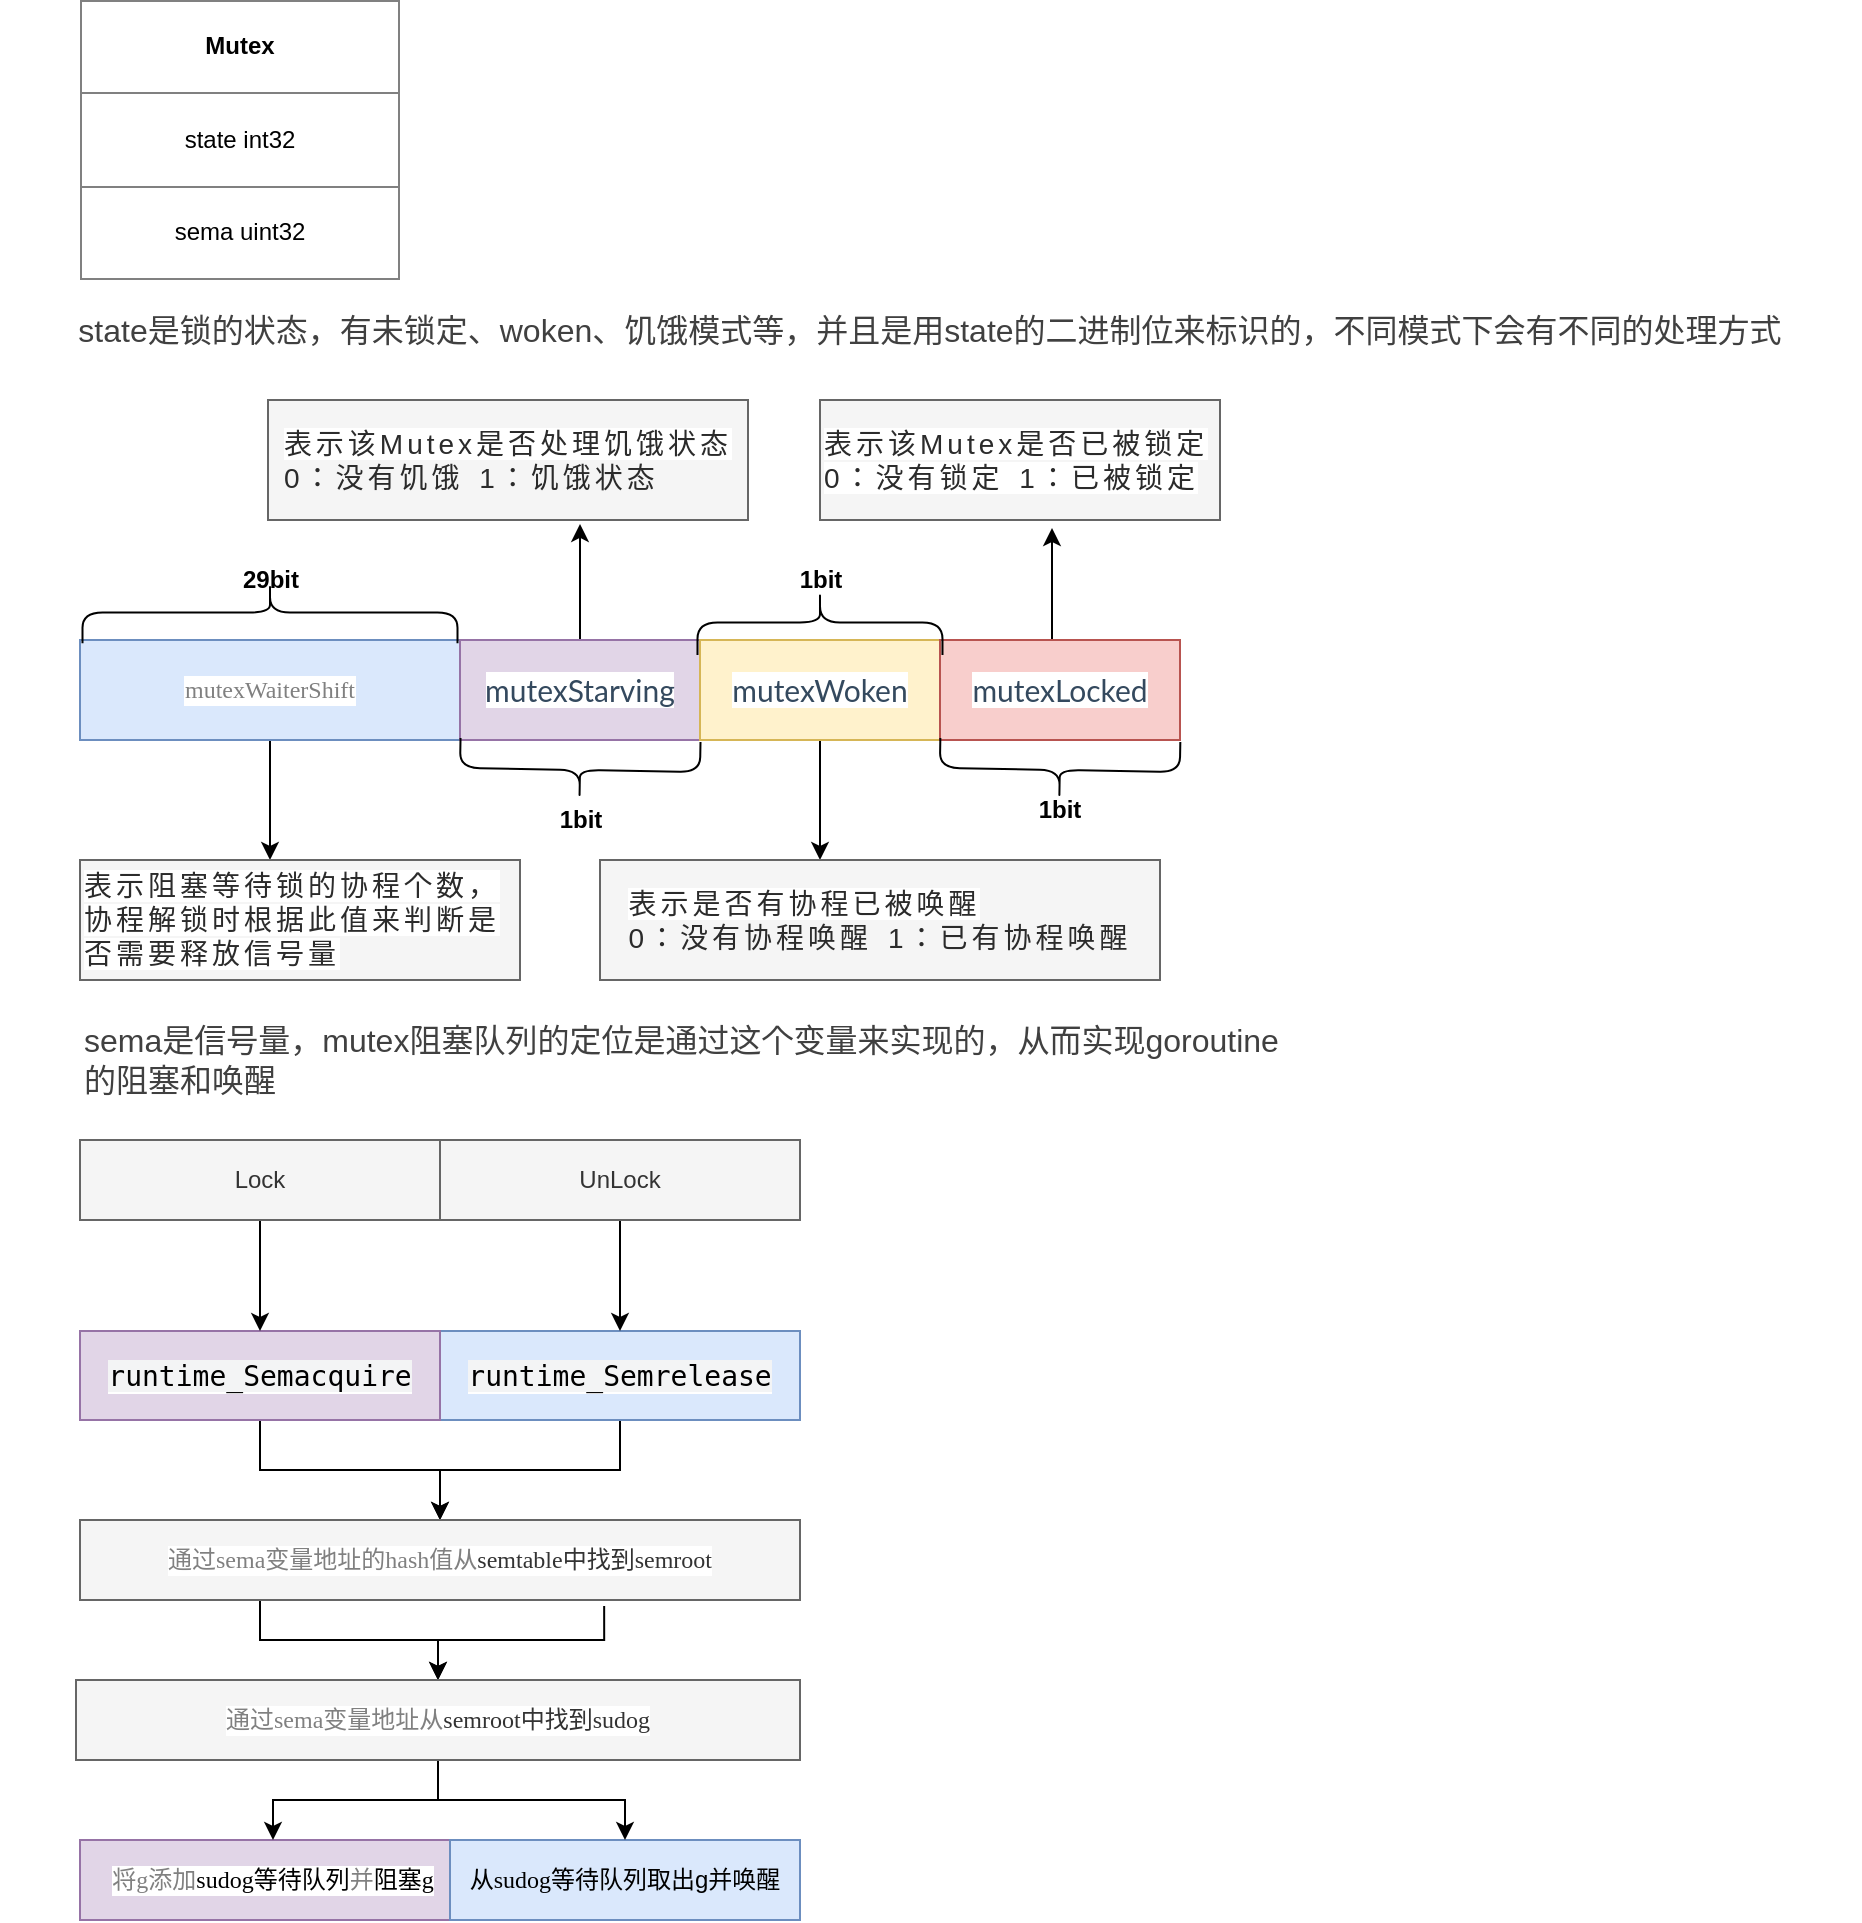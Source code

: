 <mxfile version="17.2.1" type="device"><diagram id="01WXpgZytdRfSSbBDhut" name="第 1 页"><mxGraphModel dx="1106" dy="852" grid="1" gridSize="10" guides="1" tooltips="1" connect="1" arrows="1" fold="1" page="1" pageScale="1" pageWidth="827" pageHeight="1169" math="0" shadow="0"><root><mxCell id="0"/><mxCell id="1" parent="0"/><mxCell id="u4MS16B3DULFV2ZR21EX-2" value="&lt;table border=&quot;1&quot; width=&quot;100%&quot; cellpadding=&quot;4&quot; style=&quot;width: 100% ; height: 100% ; border-collapse: collapse&quot;&gt;&lt;tbody&gt;&lt;tr&gt;&lt;th align=&quot;center&quot;&gt;&lt;b&gt;Mutex&lt;/b&gt;&lt;/th&gt;&lt;/tr&gt;&lt;tr&gt;&lt;td align=&quot;center&quot;&gt;state int32&lt;/td&gt;&lt;/tr&gt;&lt;tr&gt;&lt;td align=&quot;center&quot;&gt;sema uint32&lt;/td&gt;&lt;/tr&gt;&lt;/tbody&gt;&lt;/table&gt;" style="text;html=1;overflow=fill;" parent="1" vertex="1"><mxGeometry x="80" y="20" width="160" height="140" as="geometry"/></mxCell><mxCell id="Bdn7f0obLnMCrazXXxr--2" value="" style="edgeStyle=orthogonalEdgeStyle;rounded=0;orthogonalLoop=1;jettySize=auto;html=1;" parent="1" source="u4MS16B3DULFV2ZR21EX-5" target="u4MS16B3DULFV2ZR21EX-12" edge="1"><mxGeometry relative="1" as="geometry"><Array as="points"><mxPoint x="175" y="430"/><mxPoint x="175" y="430"/></Array></mxGeometry></mxCell><mxCell id="u4MS16B3DULFV2ZR21EX-5" value="&lt;pre style=&quot;background-color: #ffffff ; color: #24292e ; font-family: &amp;#34;menlo&amp;#34; ; font-size: 9.0pt&quot;&gt;&lt;span style=&quot;color: #808080&quot;&gt;mutexWaiterShift&lt;/span&gt;&lt;/pre&gt;" style="rounded=0;whiteSpace=wrap;html=1;fillColor=#dae8fc;strokeColor=#6c8ebf;" parent="1" vertex="1"><mxGeometry x="80" y="340" width="190" height="50" as="geometry"/></mxCell><mxCell id="u4MS16B3DULFV2ZR21EX-28" value="" style="edgeStyle=orthogonalEdgeStyle;rounded=0;orthogonalLoop=1;jettySize=auto;html=1;entryX=0.65;entryY=1.033;entryDx=0;entryDy=0;entryPerimeter=0;" parent="1" source="u4MS16B3DULFV2ZR21EX-6" target="u4MS16B3DULFV2ZR21EX-15" edge="1"><mxGeometry relative="1" as="geometry"/></mxCell><mxCell id="u4MS16B3DULFV2ZR21EX-6" value="&lt;span style=&quot;color: rgb(52 , 73 , 94) ; font-family: &amp;#34;lato&amp;#34; , sans-serif ; font-size: 15px ; text-align: left ; background-color: rgb(255 , 255 , 255)&quot;&gt;mutexStarving&lt;/span&gt;" style="rounded=0;whiteSpace=wrap;html=1;fillColor=#e1d5e7;strokeColor=#9673a6;" parent="1" vertex="1"><mxGeometry x="270" y="340" width="120" height="50" as="geometry"/></mxCell><mxCell id="u4MS16B3DULFV2ZR21EX-25" value="" style="edgeStyle=orthogonalEdgeStyle;rounded=0;orthogonalLoop=1;jettySize=auto;html=1;" parent="1" source="u4MS16B3DULFV2ZR21EX-7" target="u4MS16B3DULFV2ZR21EX-16" edge="1"><mxGeometry relative="1" as="geometry"><Array as="points"><mxPoint x="450" y="440"/><mxPoint x="450" y="440"/></Array></mxGeometry></mxCell><mxCell id="u4MS16B3DULFV2ZR21EX-7" value="&lt;span style=&quot;color: rgb(52 , 73 , 94) ; font-family: &amp;#34;lato&amp;#34; , sans-serif ; font-size: 15px ; text-align: left ; background-color: rgb(255 , 255 , 255)&quot;&gt;mutexWoken&lt;/span&gt;" style="rounded=0;whiteSpace=wrap;html=1;fillColor=#fff2cc;strokeColor=#d6b656;" parent="1" vertex="1"><mxGeometry x="390" y="340" width="120" height="50" as="geometry"/></mxCell><mxCell id="u4MS16B3DULFV2ZR21EX-29" value="" style="edgeStyle=orthogonalEdgeStyle;rounded=0;orthogonalLoop=1;jettySize=auto;html=1;entryX=0.58;entryY=1.067;entryDx=0;entryDy=0;entryPerimeter=0;" parent="1" source="u4MS16B3DULFV2ZR21EX-8" target="u4MS16B3DULFV2ZR21EX-18" edge="1"><mxGeometry relative="1" as="geometry"><Array as="points"><mxPoint x="566" y="330"/><mxPoint x="566" y="330"/></Array></mxGeometry></mxCell><mxCell id="u4MS16B3DULFV2ZR21EX-8" value="&lt;span style=&quot;color: rgb(52 , 73 , 94) ; font-family: &amp;#34;lato&amp;#34; , sans-serif ; font-size: 15px ; text-align: left ; background-color: rgb(255 , 255 , 255)&quot;&gt;mutexLocked&lt;/span&gt;" style="rounded=0;whiteSpace=wrap;html=1;fillColor=#f8cecc;strokeColor=#b85450;" parent="1" vertex="1"><mxGeometry x="510" y="340" width="120" height="50" as="geometry"/></mxCell><mxCell id="u4MS16B3DULFV2ZR21EX-12" value="&lt;span style=&quot;color: rgb(43 , 43 , 43) ; font-family: , , , &amp;#34;helvetica neue&amp;#34; , &amp;#34;pingfang sc&amp;#34; , &amp;#34;hiragino sans gb&amp;#34; , &amp;#34;microsoft yahei&amp;#34; , &amp;#34;arial&amp;#34; , sans-serif ; font-size: 14px ; letter-spacing: 2px ; word-spacing: 2px ; background-color: rgb(255 , 255 , 255)&quot;&gt;表示阻塞等待锁的协程个数，协程解锁时根据此值来判断是否需要释放信号量&lt;/span&gt;" style="text;html=1;strokeColor=#666666;fillColor=#f5f5f5;align=left;verticalAlign=middle;whiteSpace=wrap;rounded=0;fontColor=#333333;" parent="1" vertex="1"><mxGeometry x="80" y="450" width="220" height="60" as="geometry"/></mxCell><mxCell id="u4MS16B3DULFV2ZR21EX-15" value="&lt;div style=&quot;text-align: left&quot;&gt;&lt;span style=&quot;background-color: rgb(255 , 255 , 255) ; color: rgb(43 , 43 , 43) ; font-size: 14px ; letter-spacing: 2px ; word-spacing: 2px&quot;&gt;表示该Mutex是否处理饥饿状态&lt;/span&gt;&lt;/div&gt;&lt;span style=&quot;color: rgb(43 , 43 , 43) ; font-family: , , , &amp;#34;helvetica neue&amp;#34; , &amp;#34;pingfang sc&amp;#34; , &amp;#34;hiragino sans gb&amp;#34; , &amp;#34;microsoft yahei&amp;#34; , &amp;#34;arial&amp;#34; , sans-serif ; font-size: 14px ; letter-spacing: 2px ; word-spacing: 2px ; background-color: rgb(255 , 255 , 255)&quot;&gt;&lt;div style=&quot;text-align: left&quot;&gt;0：没有饥饿 1：饥饿状态&lt;/div&gt;&lt;/span&gt;" style="text;html=1;strokeColor=#666666;fillColor=#f5f5f5;align=center;verticalAlign=middle;whiteSpace=wrap;rounded=0;fontColor=#333333;" parent="1" vertex="1"><mxGeometry x="174" y="220" width="240" height="60" as="geometry"/></mxCell><mxCell id="u4MS16B3DULFV2ZR21EX-16" value="&lt;div style=&quot;text-align: left&quot;&gt;&lt;span style=&quot;background-color: rgb(255 , 255 , 255) ; color: rgb(43 , 43 , 43) ; font-size: 14px ; letter-spacing: 2px ; word-spacing: 2px&quot;&gt;表示是否有协程已被唤醒&lt;/span&gt;&lt;/div&gt;&lt;span style=&quot;color: rgb(43 , 43 , 43) ; font-family: , , , &amp;#34;helvetica neue&amp;#34; , &amp;#34;pingfang sc&amp;#34; , &amp;#34;hiragino sans gb&amp;#34; , &amp;#34;microsoft yahei&amp;#34; , &amp;#34;arial&amp;#34; , sans-serif ; font-size: 14px ; letter-spacing: 2px ; word-spacing: 2px ; background-color: rgb(255 , 255 , 255)&quot;&gt;&lt;div style=&quot;text-align: left&quot;&gt;0：没有协程唤醒 1：已有协程唤醒&lt;/div&gt;&lt;/span&gt;" style="text;html=1;strokeColor=#666666;fillColor=#f5f5f5;align=center;verticalAlign=middle;whiteSpace=wrap;rounded=0;fontColor=#333333;" parent="1" vertex="1"><mxGeometry x="340" y="450" width="280" height="60" as="geometry"/></mxCell><mxCell id="u4MS16B3DULFV2ZR21EX-18" value="&lt;span style=&quot;color: rgb(43 , 43 , 43) ; font-family: , , , &amp;#34;helvetica neue&amp;#34; , &amp;#34;pingfang sc&amp;#34; , &amp;#34;hiragino sans gb&amp;#34; , &amp;#34;microsoft yahei&amp;#34; , &amp;#34;arial&amp;#34; , sans-serif ; font-size: 14px ; letter-spacing: 2px ; word-spacing: 2px ; background-color: rgb(255 , 255 , 255)&quot;&gt;表示该Mutex是否已被锁定&lt;br&gt;&lt;/span&gt;&lt;span style=&quot;color: rgb(43 , 43 , 43) ; font-family: , , , &amp;#34;helvetica neue&amp;#34; , &amp;#34;pingfang sc&amp;#34; , &amp;#34;hiragino sans gb&amp;#34; , &amp;#34;microsoft yahei&amp;#34; , &amp;#34;arial&amp;#34; , sans-serif ; font-size: 14px ; letter-spacing: 2px ; word-spacing: 2px ; background-color: rgb(255 , 255 , 255)&quot;&gt;0：没有锁定 1：已被锁定&lt;/span&gt;" style="text;html=1;align=left;verticalAlign=middle;whiteSpace=wrap;rounded=0;fillColor=#f5f5f5;fontColor=#333333;strokeColor=#666666;" parent="1" vertex="1"><mxGeometry x="450" y="220" width="200" height="60" as="geometry"/></mxCell><mxCell id="u4MS16B3DULFV2ZR21EX-33" value="" style="shape=curlyBracket;whiteSpace=wrap;html=1;rounded=1;rotation=-89;" parent="1" vertex="1"><mxGeometry x="554.91" y="345" width="30" height="120" as="geometry"/></mxCell><mxCell id="u4MS16B3DULFV2ZR21EX-34" value="&lt;b&gt;1bit&lt;/b&gt;" style="text;html=1;strokeColor=none;fillColor=none;align=center;verticalAlign=middle;whiteSpace=wrap;rounded=0;" parent="1" vertex="1"><mxGeometry x="540" y="410" width="60" height="30" as="geometry"/></mxCell><mxCell id="u4MS16B3DULFV2ZR21EX-37" value="" style="shape=curlyBracket;whiteSpace=wrap;html=1;rounded=1;rotation=-89;" parent="1" vertex="1"><mxGeometry x="315.0" y="345" width="30" height="120" as="geometry"/></mxCell><mxCell id="u4MS16B3DULFV2ZR21EX-38" value="" style="shape=curlyBracket;whiteSpace=wrap;html=1;rounded=1;rotation=90;" parent="1" vertex="1"><mxGeometry x="159.68" y="232.5" width="30.64" height="187.5" as="geometry"/></mxCell><mxCell id="u4MS16B3DULFV2ZR21EX-40" value="&lt;b&gt;1bit&lt;/b&gt;" style="text;html=1;align=center;verticalAlign=middle;resizable=0;points=[];autosize=1;strokeColor=none;fillColor=none;" parent="1" vertex="1"><mxGeometry x="310" y="420" width="40" height="20" as="geometry"/></mxCell><mxCell id="u4MS16B3DULFV2ZR21EX-44" value="&lt;b&gt;29bit&lt;/b&gt;" style="text;html=1;align=center;verticalAlign=middle;resizable=0;points=[];autosize=1;strokeColor=none;fillColor=none;" parent="1" vertex="1"><mxGeometry x="155" y="300" width="40" height="20" as="geometry"/></mxCell><mxCell id="u4MS16B3DULFV2ZR21EX-48" value="" style="shape=curlyBracket;whiteSpace=wrap;html=1;rounded=1;rotation=90;" parent="1" vertex="1"><mxGeometry x="433.74" y="270" width="32.51" height="122.5" as="geometry"/></mxCell><mxCell id="u4MS16B3DULFV2ZR21EX-49" value="&lt;b&gt;1bit&lt;/b&gt;" style="text;html=1;align=center;verticalAlign=middle;resizable=0;points=[];autosize=1;strokeColor=none;fillColor=none;" parent="1" vertex="1"><mxGeometry x="430" y="300" width="40" height="20" as="geometry"/></mxCell><mxCell id="42VLROFnZpFSJLOh3gbW-23" value="" style="edgeStyle=orthogonalEdgeStyle;rounded=0;orthogonalLoop=1;jettySize=auto;html=1;" edge="1" parent="1" source="V90hVNHNNfLb6RcnJjjj-1" target="42VLROFnZpFSJLOh3gbW-1"><mxGeometry relative="1" as="geometry"/></mxCell><mxCell id="V90hVNHNNfLb6RcnJjjj-1" value="&lt;pre style=&quot;font-size: 9pt ; background-color: rgb(255 , 255 , 255) ; color: rgb(36 , 41 , 46) ; font-family: &amp;quot;menlo&amp;quot;&quot;&gt;&lt;span style=&quot;color: rgb(0 , 0 , 0) ; font-family: &amp;quot;source code pro&amp;quot; , &amp;quot;dejavu sans mono&amp;quot; , &amp;quot;ubuntu mono&amp;quot; , &amp;quot;anonymous pro&amp;quot; , &amp;quot;droid sans mono&amp;quot; , &amp;quot;menlo&amp;quot; , &amp;quot;monaco&amp;quot; , &amp;quot;consolas&amp;quot; , &amp;quot;inconsolata&amp;quot; , &amp;quot;courier&amp;quot; , monospace , &amp;quot;pingfang sc&amp;quot; , &amp;quot;microsoft yahei&amp;quot; , sans-serif ; font-size: 14px ; background-color: rgb(243 , 244 , 245)&quot;&gt;runtime_Semrelease&lt;/span&gt;&lt;/pre&gt;" style="rounded=0;whiteSpace=wrap;html=1;fillColor=#dae8fc;strokeColor=#6c8ebf;align=center;" vertex="1" parent="1"><mxGeometry x="260" y="685.5" width="180" height="44.5" as="geometry"/></mxCell><mxCell id="42VLROFnZpFSJLOh3gbW-24" value="" style="edgeStyle=orthogonalEdgeStyle;rounded=0;orthogonalLoop=1;jettySize=auto;html=1;" edge="1" parent="1" source="V90hVNHNNfLb6RcnJjjj-3" target="42VLROFnZpFSJLOh3gbW-1"><mxGeometry relative="1" as="geometry"/></mxCell><mxCell id="V90hVNHNNfLb6RcnJjjj-3" value="&lt;pre style=&quot;background-color: #ffffff ; color: #24292e ; font-family: &amp;#34;menlo&amp;#34; ; font-size: 9.0pt&quot;&gt;&lt;span style=&quot;color: rgb(0 , 0 , 0) ; font-family: &amp;#34;source code pro&amp;#34; , &amp;#34;dejavu sans mono&amp;#34; , &amp;#34;ubuntu mono&amp;#34; , &amp;#34;anonymous pro&amp;#34; , &amp;#34;droid sans mono&amp;#34; , &amp;#34;menlo&amp;#34; , &amp;#34;monaco&amp;#34; , &amp;#34;consolas&amp;#34; , &amp;#34;inconsolata&amp;#34; , &amp;#34;courier&amp;#34; , monospace , &amp;#34;pingfang sc&amp;#34; , &amp;#34;microsoft yahei&amp;#34; , sans-serif ; font-size: 14px ; background-color: rgb(243 , 244 , 245)&quot;&gt;runtime_Semacquire&lt;/span&gt;&lt;br&gt;&lt;/pre&gt;" style="rounded=0;whiteSpace=wrap;html=1;fillColor=#e1d5e7;strokeColor=#9673a6;" vertex="1" parent="1"><mxGeometry x="80" y="685.5" width="180" height="44.5" as="geometry"/></mxCell><mxCell id="V90hVNHNNfLb6RcnJjjj-12" value="" style="edgeStyle=orthogonalEdgeStyle;rounded=0;orthogonalLoop=1;jettySize=auto;html=1;" edge="1" parent="1" source="V90hVNHNNfLb6RcnJjjj-8" target="V90hVNHNNfLb6RcnJjjj-3"><mxGeometry relative="1" as="geometry"/></mxCell><mxCell id="V90hVNHNNfLb6RcnJjjj-8" value="Lock" style="whiteSpace=wrap;html=1;fillColor=#f5f5f5;strokeColor=#666666;fontColor=#333333;" vertex="1" parent="1"><mxGeometry x="80" y="590" width="180" height="40" as="geometry"/></mxCell><mxCell id="42VLROFnZpFSJLOh3gbW-17" value="" style="edgeStyle=orthogonalEdgeStyle;rounded=0;orthogonalLoop=1;jettySize=auto;html=1;" edge="1" parent="1" source="V90hVNHNNfLb6RcnJjjj-9" target="V90hVNHNNfLb6RcnJjjj-1"><mxGeometry relative="1" as="geometry"><Array as="points"><mxPoint x="350" y="670"/><mxPoint x="350" y="670"/></Array></mxGeometry></mxCell><mxCell id="V90hVNHNNfLb6RcnJjjj-9" value="UnLock" style="whiteSpace=wrap;html=1;fillColor=#f5f5f5;fontColor=#333333;strokeColor=#666666;" vertex="1" parent="1"><mxGeometry x="260" y="590" width="180" height="40" as="geometry"/></mxCell><mxCell id="V90hVNHNNfLb6RcnJjjj-18" value="&lt;span style=&quot;color: rgba(0 , 0 , 0 , 0.75) ; font-family: , &amp;#34;sf ui text&amp;#34; , &amp;#34;arial&amp;#34; , &amp;#34;pingfang sc&amp;#34; , &amp;#34;hiragino sans gb&amp;#34; , &amp;#34;microsoft yahei&amp;#34; , &amp;#34;wenquanyi micro hei&amp;#34; , sans-serif ; font-size: 16px ; text-align: left ; background-color: rgb(255 , 255 , 255)&quot;&gt;state是锁的状态，有未锁定、woken、饥饿模式等，并且是用state的二进制位来标识的，不同模式下会有不同的处理方式&lt;/span&gt;" style="text;html=1;strokeColor=none;fillColor=none;align=center;verticalAlign=middle;whiteSpace=wrap;rounded=0;" vertex="1" parent="1"><mxGeometry x="40" y="80" width="930" height="210" as="geometry"/></mxCell><mxCell id="V90hVNHNNfLb6RcnJjjj-19" value="&lt;span style=&quot;color: rgba(0 , 0 , 0 , 0.75) ; font-family: , &amp;#34;sf ui text&amp;#34; , &amp;#34;arial&amp;#34; , &amp;#34;pingfang sc&amp;#34; , &amp;#34;hiragino sans gb&amp;#34; , &amp;#34;microsoft yahei&amp;#34; , &amp;#34;wenquanyi micro hei&amp;#34; , sans-serif ; font-size: 16px ; background-color: rgb(255 , 255 , 255)&quot;&gt;sema是信号量，mutex阻塞队列的定位是通过这个变量来实现的，从而实现goroutine的阻塞和唤醒&lt;/span&gt;" style="text;html=1;strokeColor=none;fillColor=none;align=left;verticalAlign=middle;whiteSpace=wrap;rounded=0;" vertex="1" parent="1"><mxGeometry x="80" y="535" width="610" height="30" as="geometry"/></mxCell><mxCell id="42VLROFnZpFSJLOh3gbW-19" value="" style="edgeStyle=orthogonalEdgeStyle;rounded=0;orthogonalLoop=1;jettySize=auto;html=1;" edge="1" parent="1" source="42VLROFnZpFSJLOh3gbW-1" target="42VLROFnZpFSJLOh3gbW-16"><mxGeometry relative="1" as="geometry"><Array as="points"><mxPoint x="170" y="840"/><mxPoint x="259" y="840"/></Array></mxGeometry></mxCell><mxCell id="42VLROFnZpFSJLOh3gbW-22" value="" style="edgeStyle=orthogonalEdgeStyle;rounded=0;orthogonalLoop=1;jettySize=auto;html=1;exitX=0.728;exitY=1.075;exitDx=0;exitDy=0;exitPerimeter=0;" edge="1" parent="1" source="42VLROFnZpFSJLOh3gbW-1" target="42VLROFnZpFSJLOh3gbW-16"><mxGeometry relative="1" as="geometry"/></mxCell><mxCell id="42VLROFnZpFSJLOh3gbW-1" value="&lt;pre style=&quot;background-color: rgb(255 , 255 , 255) ; font-family: &amp;#34;menlo&amp;#34; ; font-size: 9pt&quot;&gt;&lt;pre style=&quot;font-family: &amp;#34;menlo&amp;#34; ; font-size: 9pt&quot;&gt;&lt;font color=&quot;#808080&quot;&gt;通过sema变量地址的hash值从&lt;/font&gt;semtable中找到semroot&lt;/pre&gt;&lt;/pre&gt;" style="rounded=0;whiteSpace=wrap;html=1;fillColor=#f5f5f5;fontColor=#333333;strokeColor=#666666;" vertex="1" parent="1"><mxGeometry x="80" y="780" width="360" height="40" as="geometry"/></mxCell><mxCell id="42VLROFnZpFSJLOh3gbW-4" value="&lt;pre style=&quot;background-color: rgb(255 , 255 , 255) ; font-family: &amp;#34;menlo&amp;#34; ; font-size: 9pt&quot;&gt;&lt;pre style=&quot;font-family: &amp;#34;menlo&amp;#34; ; font-size: 9pt&quot;&gt;&lt;font color=&quot;#808080&quot;&gt;将g添加&lt;/font&gt;sudog等待队列&lt;font color=&quot;#808080&quot; style=&quot;font-size: 9pt&quot;&gt;并&lt;/font&gt;&lt;span style=&quot;font-size: 9pt&quot;&gt;阻塞g&lt;/span&gt;&lt;/pre&gt;&lt;/pre&gt;" style="rounded=0;whiteSpace=wrap;html=1;fillColor=#e1d5e7;strokeColor=#9673a6;" vertex="1" parent="1"><mxGeometry x="80" y="940" width="193" height="40" as="geometry"/></mxCell><mxCell id="42VLROFnZpFSJLOh3gbW-6" value="&lt;pre&gt;&lt;pre&gt;&lt;font color=&quot;rgba(0, 0, 0, 0)&quot;&gt;&lt;span style=&quot;font-size: 0px ; background-color: rgb(248 , 249 , 250)&quot;&gt;fd&lt;/span&gt;&lt;/font&gt;&lt;/pre&gt;&lt;/pre&gt;" style="rounded=0;whiteSpace=wrap;html=1;fillColor=#dae8fc;strokeColor=#6c8ebf;" vertex="1" parent="1"><mxGeometry x="265" y="940" width="175" height="40" as="geometry"/></mxCell><mxCell id="42VLROFnZpFSJLOh3gbW-14" value="从&lt;span style=&quot;font-family: &amp;#34;menlo&amp;#34; ; font-size: 9pt&quot;&gt;sudog&lt;/span&gt;&lt;span&gt;等待队列取出g并唤醒&lt;/span&gt;" style="text;html=1;strokeColor=none;fillColor=none;align=center;verticalAlign=middle;whiteSpace=wrap;rounded=0;" vertex="1" parent="1"><mxGeometry x="265" y="940" width="175" height="40" as="geometry"/></mxCell><mxCell id="42VLROFnZpFSJLOh3gbW-25" value="" style="edgeStyle=orthogonalEdgeStyle;rounded=0;orthogonalLoop=1;jettySize=auto;html=1;" edge="1" parent="1" source="42VLROFnZpFSJLOh3gbW-16" target="42VLROFnZpFSJLOh3gbW-14"><mxGeometry relative="1" as="geometry"/></mxCell><mxCell id="42VLROFnZpFSJLOh3gbW-28" value="" style="edgeStyle=orthogonalEdgeStyle;rounded=0;orthogonalLoop=1;jettySize=auto;html=1;entryX=0.5;entryY=0;entryDx=0;entryDy=0;" edge="1" parent="1" source="42VLROFnZpFSJLOh3gbW-16" target="42VLROFnZpFSJLOh3gbW-4"><mxGeometry relative="1" as="geometry"/></mxCell><mxCell id="42VLROFnZpFSJLOh3gbW-16" value="&lt;pre style=&quot;background-color: rgb(255 , 255 , 255) ; font-family: &amp;#34;menlo&amp;#34; ; font-size: 9pt&quot;&gt;&lt;pre style=&quot;font-family: &amp;#34;menlo&amp;#34; ; font-size: 9pt&quot;&gt;&lt;font color=&quot;#808080&quot;&gt;通过sema变量地址从&lt;/font&gt;semroot中找到sudog&lt;br&gt;&lt;/pre&gt;&lt;/pre&gt;" style="rounded=0;whiteSpace=wrap;html=1;fillColor=#f5f5f5;fontColor=#333333;strokeColor=#666666;" vertex="1" parent="1"><mxGeometry x="78" y="860" width="362" height="40" as="geometry"/></mxCell></root></mxGraphModel></diagram></mxfile>
